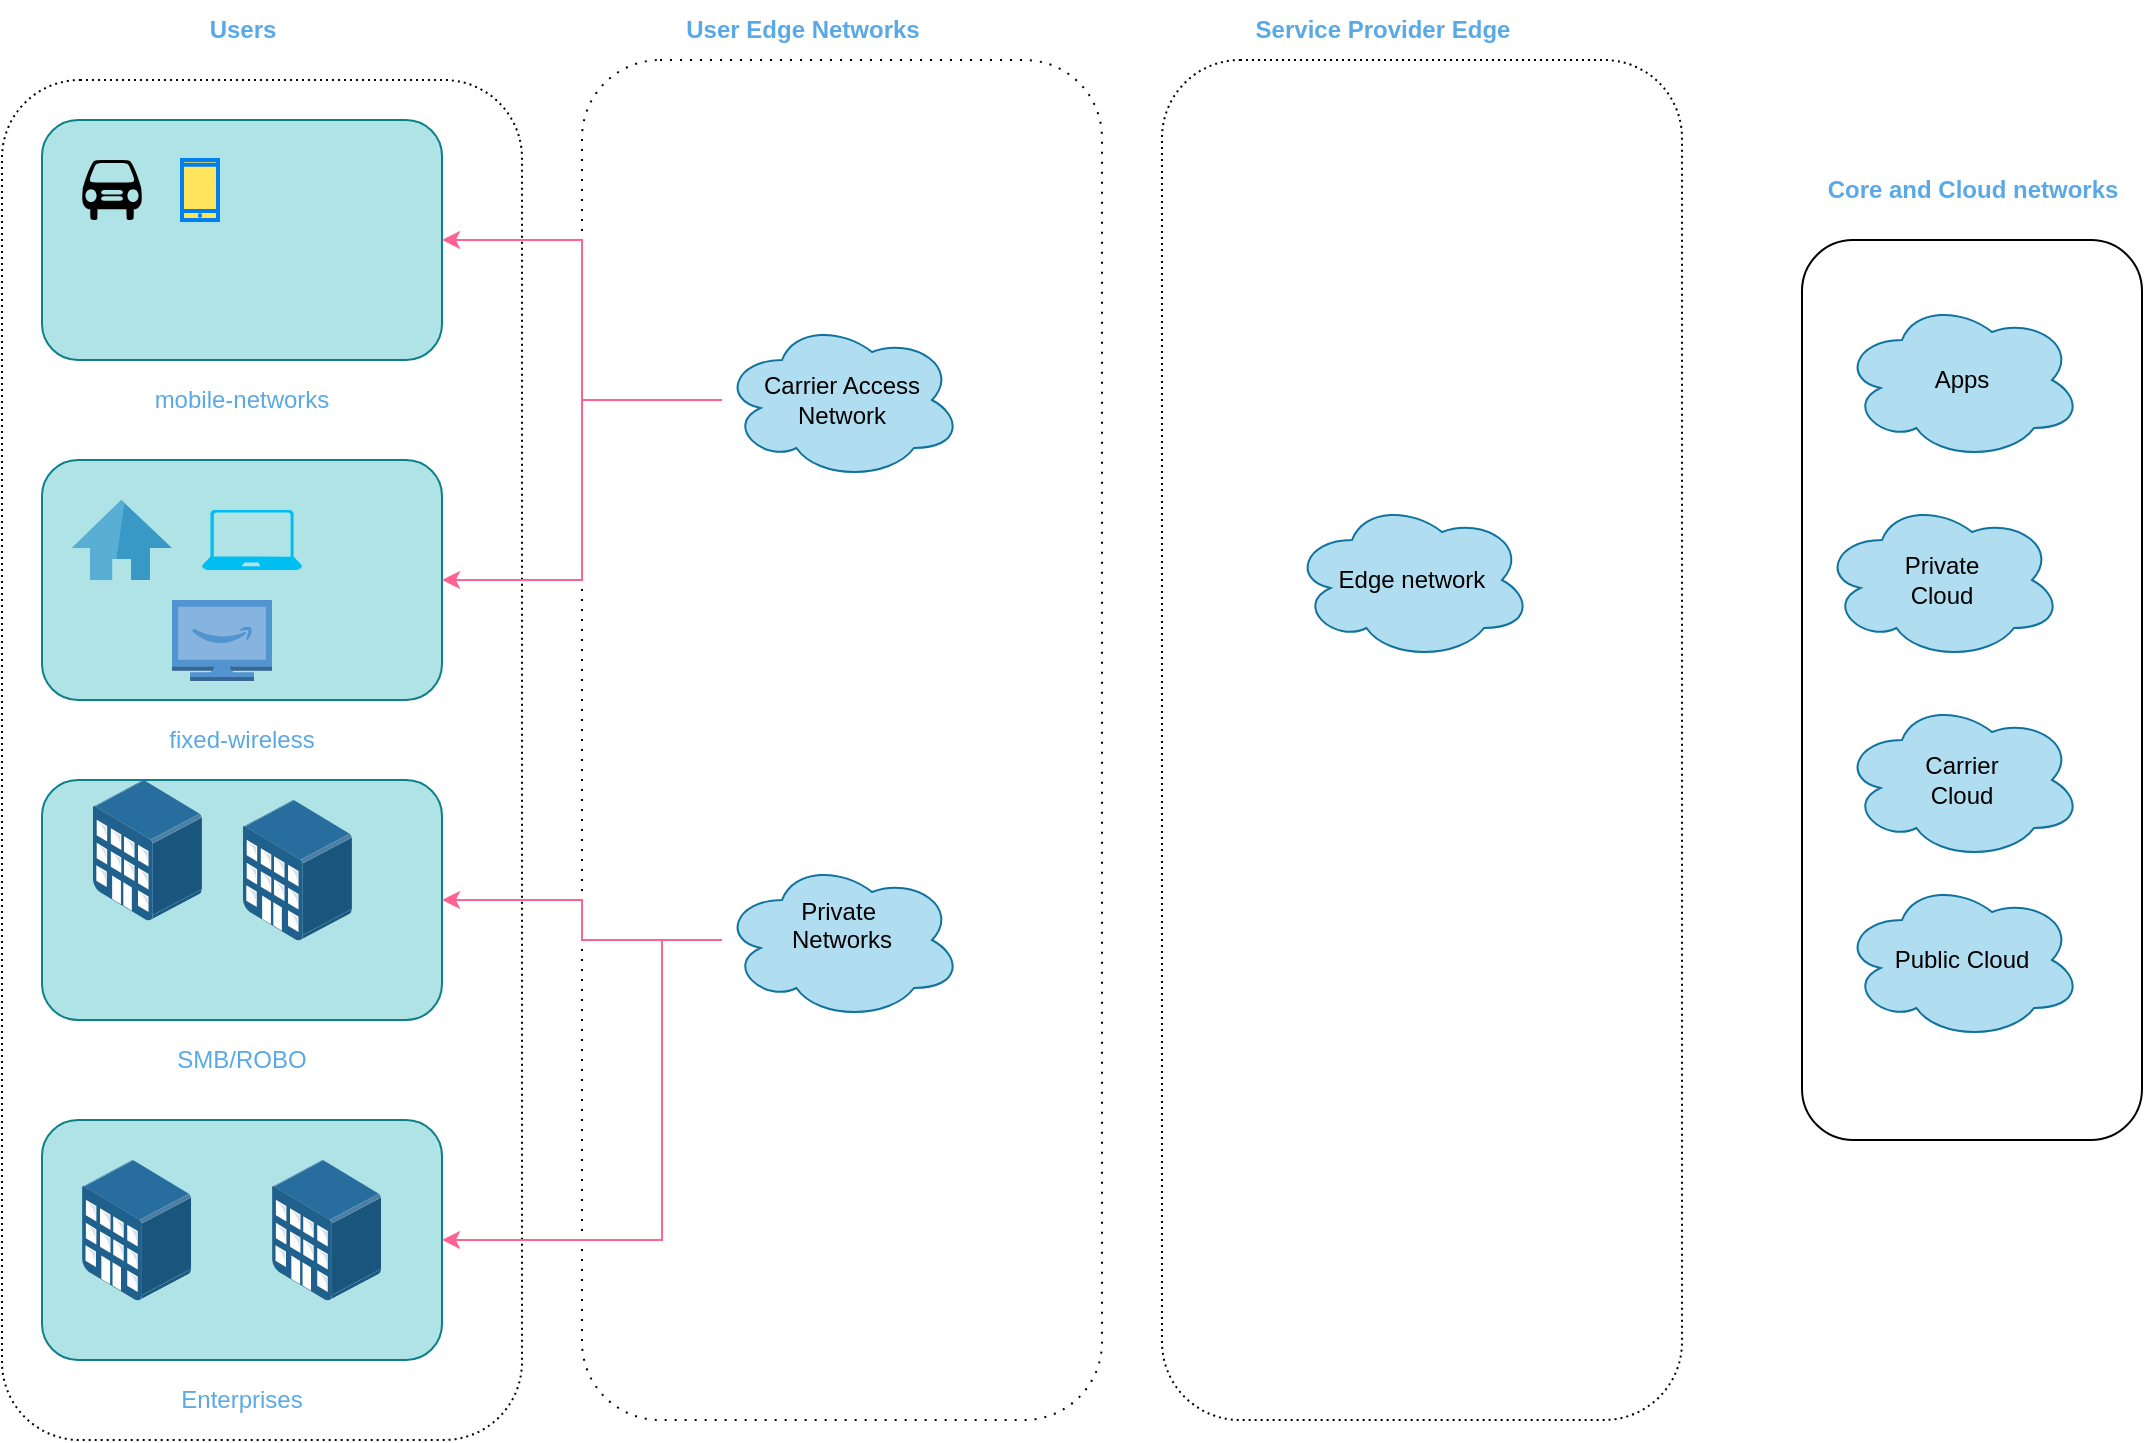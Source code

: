 <mxfile version="22.1.3" type="device">
  <diagram name="Page-1" id="VQaXJVdxidlTRahal5EL">
    <mxGraphModel dx="2462" dy="945" grid="1" gridSize="10" guides="1" tooltips="1" connect="1" arrows="1" fold="1" page="1" pageScale="1" pageWidth="850" pageHeight="1100" background="#ffffff" math="0" shadow="0">
      <root>
        <mxCell id="0" />
        <mxCell id="1" parent="0" />
        <mxCell id="gn3cY3bYoRXtT2sT-jab-12" value="" style="rounded=1;whiteSpace=wrap;html=1;labelBackgroundColor=none;fillColor=none;dashed=1;dashPattern=1 2;" vertex="1" parent="1">
          <mxGeometry x="30" y="250" width="260" height="680" as="geometry" />
        </mxCell>
        <mxCell id="gn3cY3bYoRXtT2sT-jab-1" value="" style="rounded=1;whiteSpace=wrap;html=1;labelBackgroundColor=none;fillColor=#b0e3e6;strokeColor=#0e8088;" vertex="1" parent="1">
          <mxGeometry x="50" y="270" width="200" height="120" as="geometry" />
        </mxCell>
        <mxCell id="gn3cY3bYoRXtT2sT-jab-2" value="mobile-networks" style="text;html=1;strokeColor=none;fillColor=none;align=center;verticalAlign=middle;whiteSpace=wrap;rounded=1;labelBackgroundColor=none;fontColor=#5AA9E6;" vertex="1" parent="1">
          <mxGeometry x="95" y="400" width="110" height="20" as="geometry" />
        </mxCell>
        <mxCell id="gn3cY3bYoRXtT2sT-jab-3" value="" style="rounded=1;whiteSpace=wrap;html=1;labelBackgroundColor=none;fillColor=#b0e3e6;strokeColor=#0e8088;" vertex="1" parent="1">
          <mxGeometry x="50" y="440" width="200" height="120" as="geometry" />
        </mxCell>
        <mxCell id="gn3cY3bYoRXtT2sT-jab-4" value="fixed-wireless" style="text;html=1;strokeColor=none;fillColor=none;align=center;verticalAlign=middle;whiteSpace=wrap;rounded=1;labelBackgroundColor=none;fontColor=#5AA9E6;" vertex="1" parent="1">
          <mxGeometry x="95" y="570" width="110" height="20" as="geometry" />
        </mxCell>
        <mxCell id="gn3cY3bYoRXtT2sT-jab-5" value="" style="rounded=1;whiteSpace=wrap;html=1;labelBackgroundColor=none;fillColor=#b0e3e6;strokeColor=#0e8088;" vertex="1" parent="1">
          <mxGeometry x="50" y="600" width="200" height="120" as="geometry" />
        </mxCell>
        <mxCell id="gn3cY3bYoRXtT2sT-jab-6" value="SMB/ROBO" style="text;html=1;strokeColor=none;fillColor=none;align=center;verticalAlign=middle;whiteSpace=wrap;rounded=1;labelBackgroundColor=none;fontColor=#5AA9E6;" vertex="1" parent="1">
          <mxGeometry x="95" y="730" width="110" height="20" as="geometry" />
        </mxCell>
        <mxCell id="gn3cY3bYoRXtT2sT-jab-7" value="" style="rounded=1;whiteSpace=wrap;html=1;labelBackgroundColor=none;fillColor=#b0e3e6;strokeColor=#0e8088;" vertex="1" parent="1">
          <mxGeometry x="50" y="770" width="200" height="120" as="geometry" />
        </mxCell>
        <mxCell id="gn3cY3bYoRXtT2sT-jab-8" value="Enterprises" style="text;html=1;strokeColor=none;fillColor=none;align=center;verticalAlign=middle;whiteSpace=wrap;rounded=1;labelBackgroundColor=none;fontColor=#5AA9E6;" vertex="1" parent="1">
          <mxGeometry x="95" y="900" width="110" height="20" as="geometry" />
        </mxCell>
        <mxCell id="gn3cY3bYoRXtT2sT-jab-13" value="User Edge Networks" style="text;html=1;align=center;verticalAlign=middle;resizable=0;points=[];autosize=1;strokeColor=none;fillColor=none;fontColor=#5AA9E6;fontStyle=1" vertex="1" parent="1">
          <mxGeometry x="360" y="210" width="140" height="30" as="geometry" />
        </mxCell>
        <mxCell id="gn3cY3bYoRXtT2sT-jab-14" value="" style="rounded=1;whiteSpace=wrap;html=1;labelBackgroundColor=none;fillColor=none;dashed=1;dashPattern=1 4;strokeColor=default;" vertex="1" parent="1">
          <mxGeometry x="320" y="240" width="260" height="680" as="geometry" />
        </mxCell>
        <mxCell id="gn3cY3bYoRXtT2sT-jab-37" style="edgeStyle=orthogonalEdgeStyle;rounded=0;orthogonalLoop=1;jettySize=auto;html=1;strokeColor=#FF6392;fontColor=#5AA9E6;fillColor=#FFE45E;" edge="1" parent="1" source="gn3cY3bYoRXtT2sT-jab-15" target="gn3cY3bYoRXtT2sT-jab-1">
          <mxGeometry relative="1" as="geometry" />
        </mxCell>
        <mxCell id="gn3cY3bYoRXtT2sT-jab-38" style="edgeStyle=orthogonalEdgeStyle;rounded=0;orthogonalLoop=1;jettySize=auto;html=1;entryX=1;entryY=0.5;entryDx=0;entryDy=0;strokeColor=#FF6392;fontColor=#5AA9E6;fillColor=#FFE45E;" edge="1" parent="1" source="gn3cY3bYoRXtT2sT-jab-15" target="gn3cY3bYoRXtT2sT-jab-3">
          <mxGeometry relative="1" as="geometry" />
        </mxCell>
        <mxCell id="gn3cY3bYoRXtT2sT-jab-15" value="Carrier Access Network" style="ellipse;shape=cloud;whiteSpace=wrap;html=1;strokeColor=#10739e;fillColor=#b1ddf0;" vertex="1" parent="1">
          <mxGeometry x="390" y="370" width="120" height="80" as="geometry" />
        </mxCell>
        <mxCell id="gn3cY3bYoRXtT2sT-jab-35" style="edgeStyle=orthogonalEdgeStyle;rounded=0;orthogonalLoop=1;jettySize=auto;html=1;strokeColor=#FF6392;fontColor=#5AA9E6;fillColor=#FFE45E;" edge="1" parent="1" source="gn3cY3bYoRXtT2sT-jab-16" target="gn3cY3bYoRXtT2sT-jab-5">
          <mxGeometry relative="1" as="geometry" />
        </mxCell>
        <mxCell id="gn3cY3bYoRXtT2sT-jab-36" style="edgeStyle=orthogonalEdgeStyle;rounded=0;orthogonalLoop=1;jettySize=auto;html=1;entryX=1;entryY=0.5;entryDx=0;entryDy=0;strokeColor=#FF6392;fontColor=#5AA9E6;fillColor=#FFE45E;" edge="1" parent="1" source="gn3cY3bYoRXtT2sT-jab-16" target="gn3cY3bYoRXtT2sT-jab-7">
          <mxGeometry relative="1" as="geometry">
            <Array as="points">
              <mxPoint x="360" y="680" />
              <mxPoint x="360" y="830" />
            </Array>
          </mxGeometry>
        </mxCell>
        <mxCell id="gn3cY3bYoRXtT2sT-jab-16" value="&lt;div&gt;Private&amp;nbsp;&lt;/div&gt;&lt;div&gt;Networks&lt;/div&gt;&lt;div&gt;&lt;br&gt;&lt;/div&gt;" style="ellipse;shape=cloud;whiteSpace=wrap;html=1;strokeColor=#10739e;fillColor=#b1ddf0;" vertex="1" parent="1">
          <mxGeometry x="390" y="640" width="120" height="80" as="geometry" />
        </mxCell>
        <mxCell id="gn3cY3bYoRXtT2sT-jab-17" value="Users" style="text;html=1;align=center;verticalAlign=middle;resizable=0;points=[];autosize=1;strokeColor=none;fillColor=none;fontColor=#5AA9E6;fontStyle=1" vertex="1" parent="1">
          <mxGeometry x="120" y="210" width="60" height="30" as="geometry" />
        </mxCell>
        <mxCell id="gn3cY3bYoRXtT2sT-jab-18" value="Service Provider Edge" style="text;html=1;align=center;verticalAlign=middle;resizable=0;points=[];autosize=1;strokeColor=none;fillColor=none;fontColor=#5AA9E6;fontStyle=1" vertex="1" parent="1">
          <mxGeometry x="645" y="210" width="150" height="30" as="geometry" />
        </mxCell>
        <mxCell id="gn3cY3bYoRXtT2sT-jab-19" value="" style="rounded=1;whiteSpace=wrap;html=1;labelBackgroundColor=none;fillColor=none;dashed=1;dashPattern=1 2;" vertex="1" parent="1">
          <mxGeometry x="610" y="240" width="260" height="680" as="geometry" />
        </mxCell>
        <mxCell id="gn3cY3bYoRXtT2sT-jab-20" value="Edge network" style="ellipse;shape=cloud;whiteSpace=wrap;html=1;strokeColor=#10739e;fillColor=#b1ddf0;" vertex="1" parent="1">
          <mxGeometry x="675" y="460" width="120" height="80" as="geometry" />
        </mxCell>
        <mxCell id="gn3cY3bYoRXtT2sT-jab-22" value="" style="rounded=1;whiteSpace=wrap;html=1;labelBackgroundColor=none;fillColor=none;" vertex="1" parent="1">
          <mxGeometry x="930" y="330" width="170" height="450" as="geometry" />
        </mxCell>
        <mxCell id="gn3cY3bYoRXtT2sT-jab-23" value="Core and Cloud networks" style="text;html=1;align=center;verticalAlign=middle;resizable=0;points=[];autosize=1;strokeColor=none;fillColor=none;fontColor=#5AA9E6;fontStyle=1" vertex="1" parent="1">
          <mxGeometry x="930" y="290" width="170" height="30" as="geometry" />
        </mxCell>
        <mxCell id="gn3cY3bYoRXtT2sT-jab-24" value="" style="shape=mxgraph.signs.transportation.car_1;html=1;pointerEvents=1;fillColor=#000000;strokeColor=none;verticalLabelPosition=bottom;verticalAlign=top;align=center;fontColor=#5AA9E6;" vertex="1" parent="1">
          <mxGeometry x="70" y="290" width="30" height="30" as="geometry" />
        </mxCell>
        <mxCell id="gn3cY3bYoRXtT2sT-jab-25" value="" style="shape=image;html=1;verticalAlign=top;verticalLabelPosition=bottom;labelBackgroundColor=#ffffff;imageAspect=0;aspect=fixed;image=https://cdn0.iconfinder.com/data/icons/phosphor-fill-vol-4/256/police-car-fill-128.png;strokeColor=#FF6392;fontColor=#5AA9E6;fillColor=#FFE45E;" vertex="1" parent="1">
          <mxGeometry x="65" y="330" width="40" height="40" as="geometry" />
        </mxCell>
        <mxCell id="gn3cY3bYoRXtT2sT-jab-26" value="" style="html=1;verticalLabelPosition=bottom;align=center;labelBackgroundColor=#ffffff;verticalAlign=top;strokeWidth=2;strokeColor=#0080F0;shadow=0;dashed=0;shape=mxgraph.ios7.icons.smartphone;fontColor=#5AA9E6;fillColor=#FFE45E;" vertex="1" parent="1">
          <mxGeometry x="120" y="290" width="18" height="30" as="geometry" />
        </mxCell>
        <mxCell id="gn3cY3bYoRXtT2sT-jab-27" value="" style="image;sketch=0;aspect=fixed;html=1;points=[];align=center;fontSize=12;image=img/lib/mscae/Azure_Home.svg;strokeColor=#FF6392;fontColor=#5AA9E6;fillColor=#FFE45E;" vertex="1" parent="1">
          <mxGeometry x="65" y="460" width="50" height="40" as="geometry" />
        </mxCell>
        <mxCell id="gn3cY3bYoRXtT2sT-jab-28" value="" style="verticalLabelPosition=bottom;html=1;verticalAlign=top;align=center;strokeColor=none;fillColor=#00BEF2;shape=mxgraph.azure.laptop;pointerEvents=1;fontColor=#5AA9E6;" vertex="1" parent="1">
          <mxGeometry x="130" y="465" width="50" height="30" as="geometry" />
        </mxCell>
        <mxCell id="gn3cY3bYoRXtT2sT-jab-30" value="" style="outlineConnect=0;dashed=0;verticalLabelPosition=bottom;verticalAlign=top;align=center;html=1;shape=mxgraph.aws3.fire_tv;fillColor=#5294CF;gradientColor=none;strokeColor=#FF6392;fontColor=#5AA9E6;" vertex="1" parent="1">
          <mxGeometry x="115" y="510" width="50" height="40.5" as="geometry" />
        </mxCell>
        <mxCell id="gn3cY3bYoRXtT2sT-jab-31" value="" style="image;points=[];aspect=fixed;html=1;align=center;shadow=0;dashed=0;image=img/lib/allied_telesis/buildings/Medium_Business_Building.svg;strokeColor=#FF6392;fontColor=#5AA9E6;fillColor=#FFE45E;" vertex="1" parent="1">
          <mxGeometry x="75.4" y="600" width="54.6" height="70.2" as="geometry" />
        </mxCell>
        <mxCell id="gn3cY3bYoRXtT2sT-jab-32" value="" style="image;points=[];aspect=fixed;html=1;align=center;shadow=0;dashed=0;image=img/lib/allied_telesis/buildings/Medium_Business_Building.svg;strokeColor=#FF6392;fontColor=#5AA9E6;fillColor=#FFE45E;" vertex="1" parent="1">
          <mxGeometry x="150.4" y="610" width="54.6" height="70.2" as="geometry" />
        </mxCell>
        <mxCell id="gn3cY3bYoRXtT2sT-jab-33" value="" style="image;points=[];aspect=fixed;html=1;align=center;shadow=0;dashed=0;image=img/lib/allied_telesis/buildings/Medium_Business_Building.svg;strokeColor=#FF6392;fontColor=#5AA9E6;fillColor=#FFE45E;" vertex="1" parent="1">
          <mxGeometry x="70.0" y="790" width="54.6" height="70.2" as="geometry" />
        </mxCell>
        <mxCell id="gn3cY3bYoRXtT2sT-jab-34" value="" style="image;points=[];aspect=fixed;html=1;align=center;shadow=0;dashed=0;image=img/lib/allied_telesis/buildings/Medium_Business_Building.svg;strokeColor=#FF6392;fontColor=#5AA9E6;fillColor=#FFE45E;" vertex="1" parent="1">
          <mxGeometry x="165.0" y="790" width="54.6" height="70.2" as="geometry" />
        </mxCell>
        <mxCell id="gn3cY3bYoRXtT2sT-jab-39" value="Apps" style="ellipse;shape=cloud;whiteSpace=wrap;html=1;strokeColor=#10739e;fillColor=#b1ddf0;" vertex="1" parent="1">
          <mxGeometry x="950" y="360" width="120" height="80" as="geometry" />
        </mxCell>
        <mxCell id="gn3cY3bYoRXtT2sT-jab-40" value="Private &lt;br&gt;Cloud" style="ellipse;shape=cloud;whiteSpace=wrap;html=1;strokeColor=#10739e;fillColor=#b1ddf0;" vertex="1" parent="1">
          <mxGeometry x="940" y="460" width="120" height="80" as="geometry" />
        </mxCell>
        <mxCell id="gn3cY3bYoRXtT2sT-jab-41" value="&lt;div&gt;Carrier&lt;/div&gt;&lt;div&gt;Cloud&lt;br&gt;&lt;/div&gt;" style="ellipse;shape=cloud;whiteSpace=wrap;html=1;strokeColor=#10739e;fillColor=#b1ddf0;" vertex="1" parent="1">
          <mxGeometry x="950" y="560" width="120" height="80" as="geometry" />
        </mxCell>
        <mxCell id="gn3cY3bYoRXtT2sT-jab-42" value="Public Cloud" style="ellipse;shape=cloud;whiteSpace=wrap;html=1;strokeColor=#10739e;fillColor=#b1ddf0;" vertex="1" parent="1">
          <mxGeometry x="950" y="650" width="120" height="80" as="geometry" />
        </mxCell>
      </root>
    </mxGraphModel>
  </diagram>
</mxfile>

